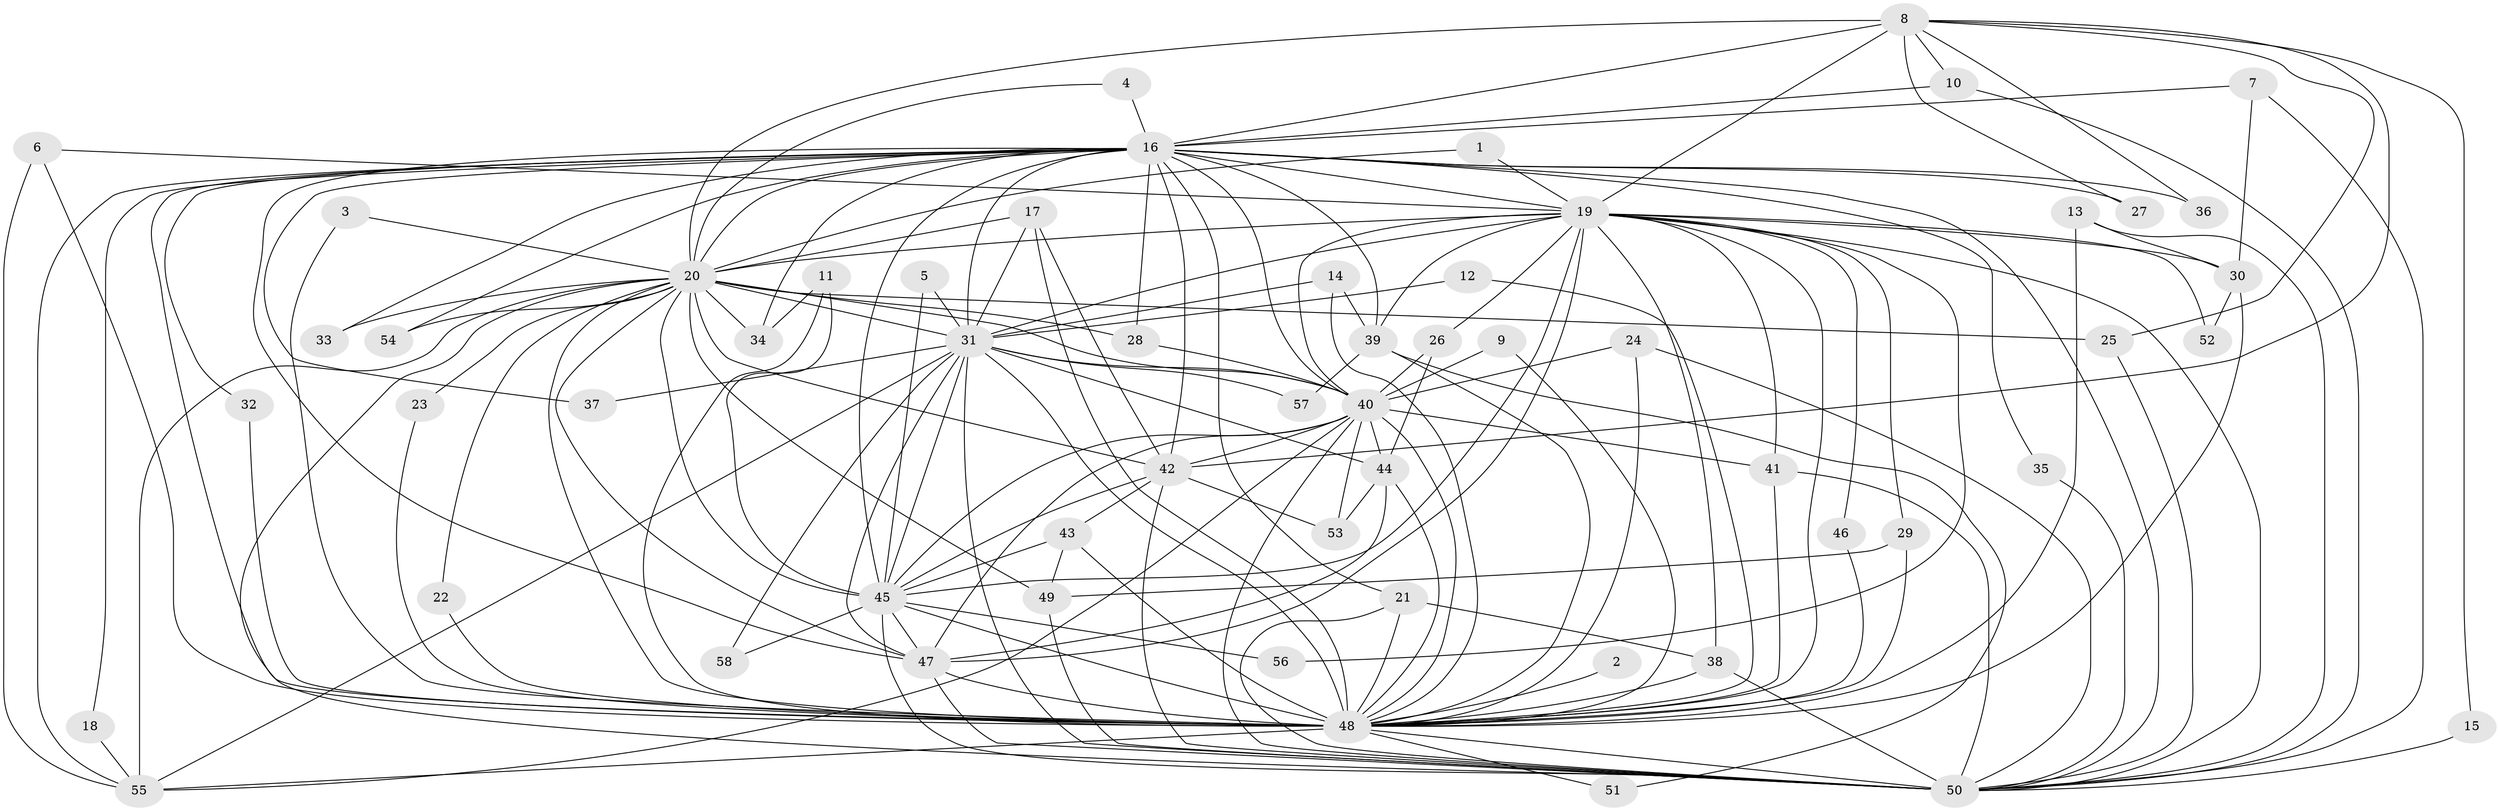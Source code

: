 // original degree distribution, {17: 0.017241379310344827, 19: 0.008620689655172414, 16: 0.008620689655172414, 29: 0.008620689655172414, 27: 0.008620689655172414, 40: 0.008620689655172414, 14: 0.008620689655172414, 23: 0.008620689655172414, 25: 0.008620689655172414, 6: 0.008620689655172414, 8: 0.008620689655172414, 2: 0.5172413793103449, 5: 0.02586206896551724, 9: 0.008620689655172414, 3: 0.2672413793103448, 4: 0.07758620689655173}
// Generated by graph-tools (version 1.1) at 2025/49/03/09/25 03:49:29]
// undirected, 58 vertices, 165 edges
graph export_dot {
graph [start="1"]
  node [color=gray90,style=filled];
  1;
  2;
  3;
  4;
  5;
  6;
  7;
  8;
  9;
  10;
  11;
  12;
  13;
  14;
  15;
  16;
  17;
  18;
  19;
  20;
  21;
  22;
  23;
  24;
  25;
  26;
  27;
  28;
  29;
  30;
  31;
  32;
  33;
  34;
  35;
  36;
  37;
  38;
  39;
  40;
  41;
  42;
  43;
  44;
  45;
  46;
  47;
  48;
  49;
  50;
  51;
  52;
  53;
  54;
  55;
  56;
  57;
  58;
  1 -- 19 [weight=1.0];
  1 -- 20 [weight=1.0];
  2 -- 48 [weight=1.0];
  3 -- 20 [weight=1.0];
  3 -- 48 [weight=1.0];
  4 -- 16 [weight=1.0];
  4 -- 20 [weight=1.0];
  5 -- 31 [weight=1.0];
  5 -- 45 [weight=1.0];
  6 -- 19 [weight=1.0];
  6 -- 48 [weight=1.0];
  6 -- 55 [weight=1.0];
  7 -- 16 [weight=1.0];
  7 -- 30 [weight=1.0];
  7 -- 50 [weight=1.0];
  8 -- 10 [weight=1.0];
  8 -- 15 [weight=1.0];
  8 -- 16 [weight=1.0];
  8 -- 19 [weight=2.0];
  8 -- 20 [weight=2.0];
  8 -- 25 [weight=1.0];
  8 -- 27 [weight=1.0];
  8 -- 36 [weight=1.0];
  8 -- 42 [weight=1.0];
  9 -- 40 [weight=1.0];
  9 -- 48 [weight=1.0];
  10 -- 16 [weight=1.0];
  10 -- 50 [weight=1.0];
  11 -- 34 [weight=1.0];
  11 -- 45 [weight=1.0];
  11 -- 48 [weight=1.0];
  12 -- 31 [weight=1.0];
  12 -- 48 [weight=1.0];
  13 -- 30 [weight=1.0];
  13 -- 48 [weight=1.0];
  13 -- 50 [weight=1.0];
  14 -- 31 [weight=1.0];
  14 -- 39 [weight=1.0];
  14 -- 48 [weight=1.0];
  15 -- 50 [weight=1.0];
  16 -- 18 [weight=1.0];
  16 -- 19 [weight=1.0];
  16 -- 20 [weight=1.0];
  16 -- 21 [weight=1.0];
  16 -- 27 [weight=1.0];
  16 -- 28 [weight=1.0];
  16 -- 31 [weight=2.0];
  16 -- 32 [weight=1.0];
  16 -- 33 [weight=1.0];
  16 -- 34 [weight=1.0];
  16 -- 35 [weight=1.0];
  16 -- 36 [weight=1.0];
  16 -- 37 [weight=1.0];
  16 -- 39 [weight=1.0];
  16 -- 40 [weight=1.0];
  16 -- 42 [weight=2.0];
  16 -- 45 [weight=1.0];
  16 -- 47 [weight=1.0];
  16 -- 48 [weight=1.0];
  16 -- 50 [weight=3.0];
  16 -- 54 [weight=1.0];
  16 -- 55 [weight=1.0];
  17 -- 20 [weight=1.0];
  17 -- 31 [weight=1.0];
  17 -- 42 [weight=1.0];
  17 -- 48 [weight=1.0];
  18 -- 55 [weight=1.0];
  19 -- 20 [weight=1.0];
  19 -- 26 [weight=1.0];
  19 -- 29 [weight=1.0];
  19 -- 30 [weight=1.0];
  19 -- 31 [weight=2.0];
  19 -- 38 [weight=1.0];
  19 -- 39 [weight=1.0];
  19 -- 40 [weight=1.0];
  19 -- 41 [weight=1.0];
  19 -- 45 [weight=2.0];
  19 -- 46 [weight=1.0];
  19 -- 47 [weight=2.0];
  19 -- 48 [weight=1.0];
  19 -- 50 [weight=1.0];
  19 -- 52 [weight=1.0];
  19 -- 56 [weight=1.0];
  20 -- 22 [weight=1.0];
  20 -- 23 [weight=1.0];
  20 -- 25 [weight=1.0];
  20 -- 28 [weight=1.0];
  20 -- 31 [weight=3.0];
  20 -- 33 [weight=1.0];
  20 -- 34 [weight=2.0];
  20 -- 40 [weight=1.0];
  20 -- 42 [weight=1.0];
  20 -- 45 [weight=1.0];
  20 -- 47 [weight=1.0];
  20 -- 48 [weight=3.0];
  20 -- 49 [weight=1.0];
  20 -- 50 [weight=1.0];
  20 -- 54 [weight=1.0];
  20 -- 55 [weight=1.0];
  21 -- 38 [weight=1.0];
  21 -- 48 [weight=1.0];
  21 -- 50 [weight=1.0];
  22 -- 48 [weight=1.0];
  23 -- 48 [weight=1.0];
  24 -- 40 [weight=1.0];
  24 -- 48 [weight=1.0];
  24 -- 50 [weight=1.0];
  25 -- 50 [weight=1.0];
  26 -- 40 [weight=1.0];
  26 -- 44 [weight=1.0];
  28 -- 40 [weight=1.0];
  29 -- 48 [weight=1.0];
  29 -- 49 [weight=1.0];
  30 -- 48 [weight=1.0];
  30 -- 52 [weight=1.0];
  31 -- 37 [weight=1.0];
  31 -- 40 [weight=3.0];
  31 -- 44 [weight=2.0];
  31 -- 45 [weight=2.0];
  31 -- 47 [weight=3.0];
  31 -- 48 [weight=2.0];
  31 -- 50 [weight=2.0];
  31 -- 55 [weight=1.0];
  31 -- 57 [weight=1.0];
  31 -- 58 [weight=1.0];
  32 -- 48 [weight=1.0];
  35 -- 50 [weight=1.0];
  38 -- 48 [weight=1.0];
  38 -- 50 [weight=2.0];
  39 -- 48 [weight=1.0];
  39 -- 51 [weight=1.0];
  39 -- 57 [weight=1.0];
  40 -- 41 [weight=1.0];
  40 -- 42 [weight=1.0];
  40 -- 44 [weight=1.0];
  40 -- 45 [weight=1.0];
  40 -- 47 [weight=1.0];
  40 -- 48 [weight=1.0];
  40 -- 50 [weight=1.0];
  40 -- 53 [weight=1.0];
  40 -- 55 [weight=1.0];
  41 -- 48 [weight=1.0];
  41 -- 50 [weight=1.0];
  42 -- 43 [weight=1.0];
  42 -- 45 [weight=1.0];
  42 -- 50 [weight=1.0];
  42 -- 53 [weight=1.0];
  43 -- 45 [weight=1.0];
  43 -- 48 [weight=3.0];
  43 -- 49 [weight=1.0];
  44 -- 47 [weight=1.0];
  44 -- 48 [weight=1.0];
  44 -- 53 [weight=1.0];
  45 -- 47 [weight=1.0];
  45 -- 48 [weight=2.0];
  45 -- 50 [weight=1.0];
  45 -- 56 [weight=1.0];
  45 -- 58 [weight=1.0];
  46 -- 48 [weight=1.0];
  47 -- 48 [weight=1.0];
  47 -- 50 [weight=2.0];
  48 -- 50 [weight=1.0];
  48 -- 51 [weight=1.0];
  48 -- 55 [weight=1.0];
  49 -- 50 [weight=1.0];
}
